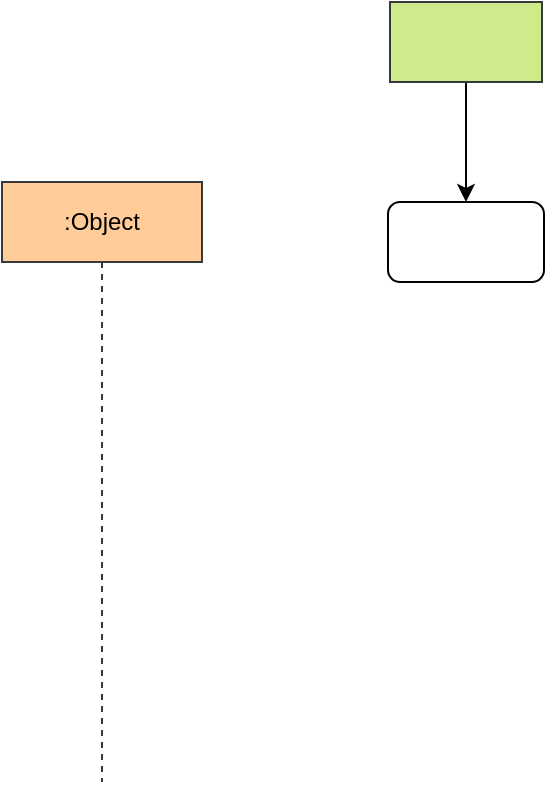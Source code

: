 <mxfile version="20.8.18" type="github">
  <diagram name="第 1 页" id="pdzEVK6jUSFTT0wO8p9g">
    <mxGraphModel dx="1132" dy="658" grid="1" gridSize="10" guides="1" tooltips="1" connect="1" arrows="1" fold="1" page="1" pageScale="1" pageWidth="827" pageHeight="1169" math="0" shadow="0">
      <root>
        <mxCell id="0" />
        <mxCell id="1" parent="0" />
        <mxCell id="8hFpuAEKn-PCfv81IIOs-8" style="edgeStyle=orthogonalEdgeStyle;rounded=0;orthogonalLoop=1;jettySize=auto;html=1;exitX=0.5;exitY=1;exitDx=0;exitDy=0;entryX=0.5;entryY=0;entryDx=0;entryDy=0;" edge="1" parent="1" source="8hFpuAEKn-PCfv81IIOs-1" target="8hFpuAEKn-PCfv81IIOs-6">
          <mxGeometry relative="1" as="geometry" />
        </mxCell>
        <mxCell id="8hFpuAEKn-PCfv81IIOs-1" value="" style="rounded=0;whiteSpace=wrap;html=1;fontSize=16;fillColor=#cdeb8b;strokeColor=#36393d;" vertex="1" parent="1">
          <mxGeometry x="324" y="40" width="76" height="40" as="geometry" />
        </mxCell>
        <mxCell id="8hFpuAEKn-PCfv81IIOs-3" value=":Object" style="shape=umlLifeline;perimeter=lifelinePerimeter;whiteSpace=wrap;html=1;container=0;dropTarget=0;collapsible=0;recursiveResize=0;outlineConnect=0;portConstraint=eastwest;newEdgeStyle={&quot;edgeStyle&quot;:&quot;elbowEdgeStyle&quot;,&quot;elbow&quot;:&quot;vertical&quot;,&quot;curved&quot;:0,&quot;rounded&quot;:0};fillColor=#ffcc99;strokeColor=#36393d;" vertex="1" parent="1">
          <mxGeometry x="130" y="130" width="100" height="300" as="geometry" />
        </mxCell>
        <mxCell id="8hFpuAEKn-PCfv81IIOs-6" value="" style="rounded=1;whiteSpace=wrap;html=1;" vertex="1" parent="1">
          <mxGeometry x="323" y="140" width="78" height="40" as="geometry" />
        </mxCell>
      </root>
    </mxGraphModel>
  </diagram>
</mxfile>
